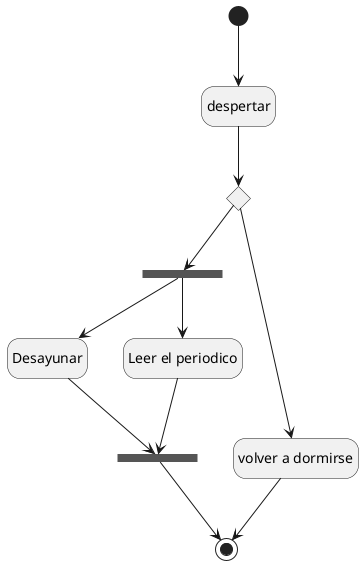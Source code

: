 @startuml
hide empty description
[*] --> despertar
state choice1 <<choice>>
despertar --> choice1
state fork1 <<fork>>
choice1 --> fork1
state "volver a dormirse" as sleepAgain
choice1 --> sleepAgain
state "Desayunar" as breakfast
state "Leer el periodico" as readNewspaper
state fork2 <<fork>>
fork1 --> breakfast
fork1 --> readNewspaper
breakfast --> fork2
readNewspaper --> fork2
fork2 --> [*]
sleepAgain --> [*]
@enduml

@startuml
left to right direction
cliente --> (Entrega dinero)
cliente --> (Escoge producto)
cliente --> (Escoge azucar)
maquina --> (Prepara producto)
maquina --> (Imprime recibo)
maquina --> (Entrega producto)
(Prepara producto) --> (Escoge azucar) : include
(Prepara producto) --> (Escoge producto) : include
(Entrega producto) --> (Prepara producto) : include
(Imprime recibo) --> (Entrega producto) : extends
(Devuelve cambio) --> (Entrega producto) : extends
@enduml

@startuml
participant GUI
participant "Sistema Operativo" as SO
GUI -> SO
activate SO
participant CPU
SO -> CPU
activate CPU
participant "Tarjeta de Video" as GPU
CPU -> GPU
activate GPU
participant Monitor
GPU -> Monitor
activate Monitor
Monitor --> GPU
deactivate Monitor
GPU --> CPU
deactivate GPU
CPU --> SO
deactivate CPU
SO --> GUI
deactivate SO

@enduml

@startuml
participant Cliente
participant Maquina
Cliente -> Maquina : Entrega Dinero
activate Maquina
Maquina -> Cliente : Pide Producto
activate Cliente
Cliente --> Maquina : Escoge Producto
deactivate Cliente
Maquina -> Cliente : Pide cantidad de azucar
activate Cliente
Cliente --> Maquina : Cantidad de azucar
deactivate Cliente
deactivate Maquina
Maquina -> Maquina : Prepara Producto
activate Maquina
deactivate Maquina
Cliente -> Maquina : Elige si quiere recibo
activate Maquina
Maquina -> Cliente : Entrega Producto
activate Cliente
deactivate Cliente
Maquina -> Cliente : Entrega Recibo
activate Cliente
deactivate Cliente
Maquina -> Cliente : Entrega Cambio
activate Cliente
deactivate Cliente
deactivate Maquina
@enduml

@startuml
actor Client
participant Program
participant Carrito
participant Productos
Client -> Program : CrearCarrito
activate Program
Program --> Carrito : Crear Carrito
activate Carrito
Carrito --> Productos : Crear Lista <producto>
activate Productos
Productos --> Carrito : Return
deactivate Productos
Carrito --> Program : Return
deactivate Carrito
deactivate Program
@enduml

@startuml
actor Client
participant Program
participant Producto
Client -> Program : CrearProducto
activate Program
Program -> Producto : Crear Producto
activate Producto
Producto -> Program : Return
deactivate Producto
deactivate Program
@enduml

@startuml
hide empty description
start
:i=0;
while (i < 5?)
    :i++;
endwhile
end
@enduml